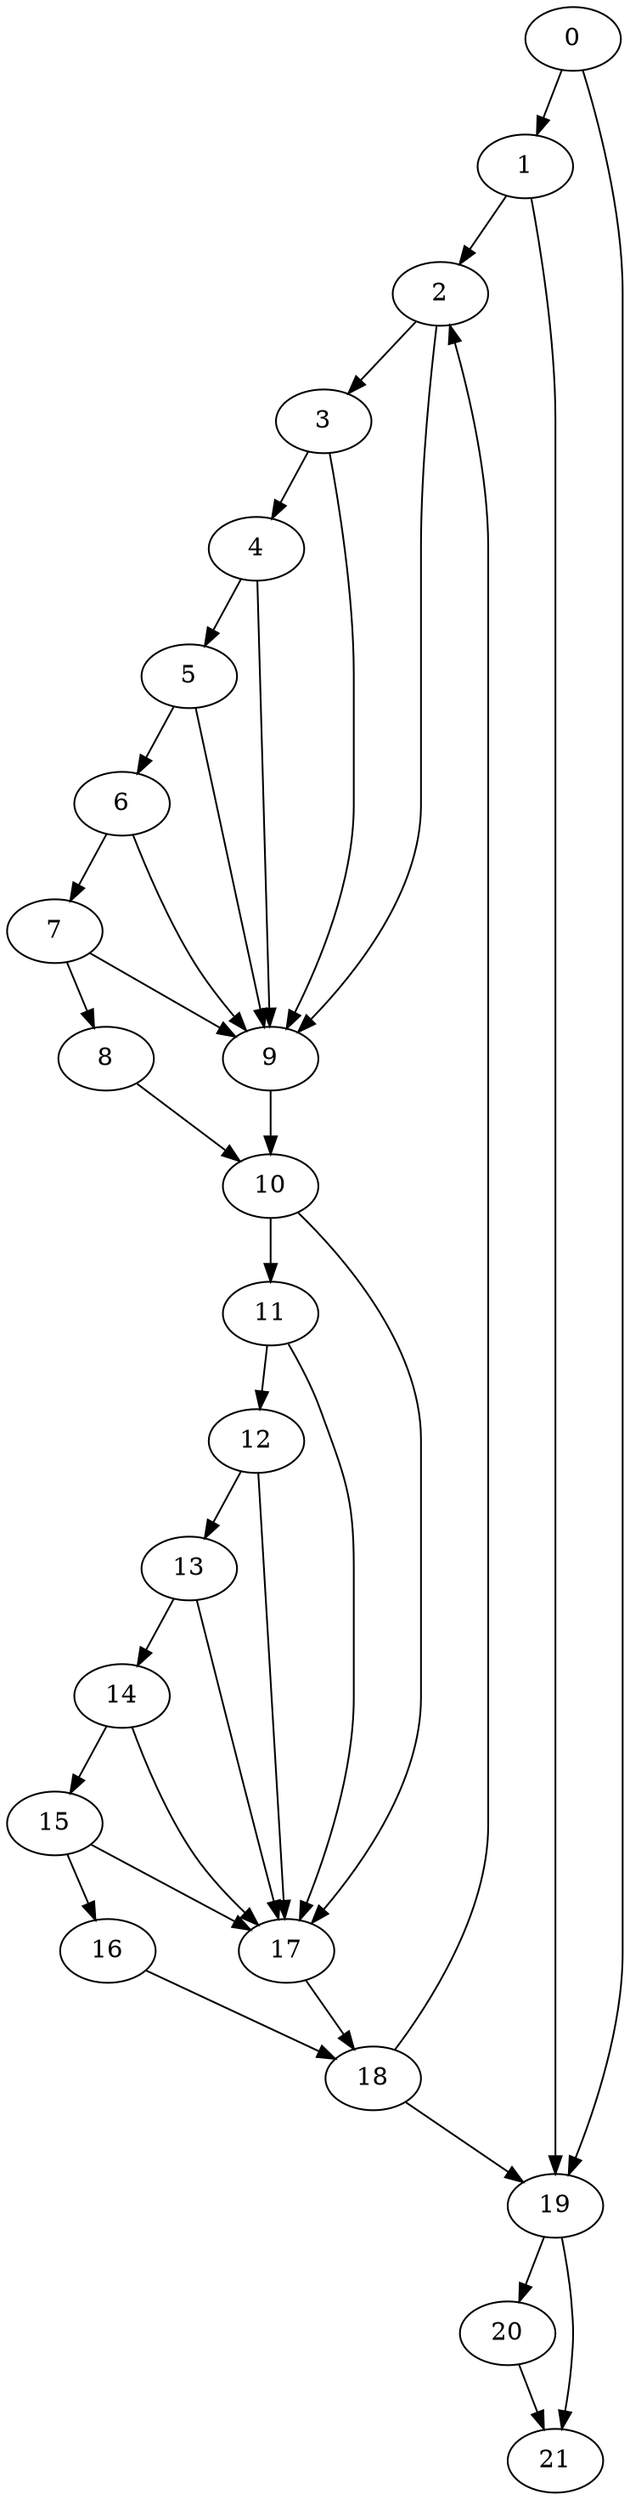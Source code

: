 digraph {
	0
	1
	2
	3
	4
	5
	6
	7
	8
	9
	10
	11
	12
	13
	14
	15
	16
	17
	18
	19
	20
	21
	11 -> 12
	13 -> 14
	19 -> 20
	19 -> 21
	20 -> 21
	2 -> 9
	3 -> 9
	4 -> 9
	5 -> 9
	6 -> 9
	7 -> 9
	10 -> 11
	17 -> 18
	16 -> 18
	0 -> 1
	3 -> 4
	6 -> 7
	7 -> 8
	4 -> 5
	5 -> 6
	12 -> 13
	15 -> 16
	1 -> 19
	18 -> 19
	0 -> 19
	1 -> 2
	18 -> 2
	2 -> 3
	8 -> 10
	9 -> 10
	14 -> 15
	15 -> 17
	10 -> 17
	11 -> 17
	12 -> 17
	13 -> 17
	14 -> 17
}
